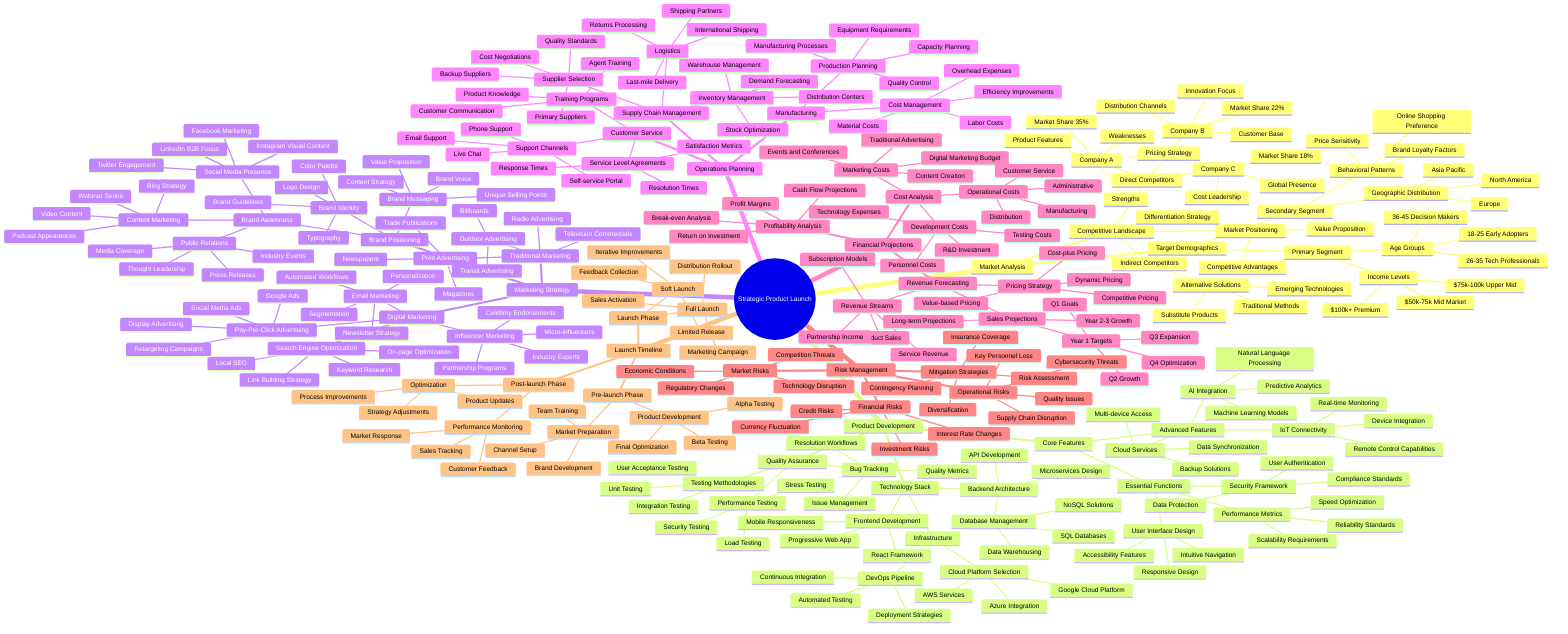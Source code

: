 mindmap
  root((Strategic Product Launch))
    Market Analysis
      Target Demographics
        Primary Segment
          Age Groups
            18-25 Early Adopters
            26-35 Tech Professionals
            36-45 Decision Makers
          Income Levels
            $50k-75k Mid Market
            $75k-100k Upper Mid
            $100k+ Premium
        Secondary Segment
          Geographic Distribution
            North America
            Europe
            Asia Pacific
          Behavioral Patterns
            Online Shopping Preference
            Brand Loyalty Factors
            Price Sensitivity
      Competitive Landscape
        Direct Competitors
          Company A
            Market Share 35%
            Pricing Strategy
            Product Features
            Strengths
            Weaknesses
          Company B
            Market Share 22%
            Innovation Focus
            Customer Base
            Distribution Channels
          Company C
            Market Share 18%
            Cost Leadership
            Global Presence
        Indirect Competitors
          Alternative Solutions
            Traditional Methods
            Emerging Technologies
            Substitute Products
        Market Positioning
          Differentiation Strategy
          Value Proposition
          Competitive Advantages
    Product Development
      Core Features
        Essential Functions
          User Interface Design
            Intuitive Navigation
            Responsive Design
            Accessibility Features
          Performance Metrics
            Speed Optimization
            Reliability Standards
            Scalability Requirements
          Security Framework
            Data Protection
            User Authentication
            Compliance Standards
        Advanced Features
          AI Integration
            Machine Learning Models
            Predictive Analytics
            Natural Language Processing
          IoT Connectivity
            Device Integration
            Real-time Monitoring
            Remote Control Capabilities
          Cloud Services
            Data Synchronization
            Backup Solutions
            Multi-device Access
      Technology Stack
        Frontend Development
          React Framework
          Mobile Responsiveness
          Progressive Web App
        Backend Architecture
          Microservices Design
          API Development
          Database Management
            SQL Databases
            NoSQL Solutions
            Data Warehousing
        Infrastructure
          Cloud Platform Selection
            AWS Services
            Azure Integration
            Google Cloud Platform
          DevOps Pipeline
            Continuous Integration
            Automated Testing
            Deployment Strategies
      Quality Assurance
        Testing Methodologies
          Unit Testing
          Integration Testing
          User Acceptance Testing
        Performance Testing
          Load Testing
          Stress Testing
          Security Testing
        Bug Tracking
          Issue Management
          Resolution Workflows
          Quality Metrics
    Marketing Strategy
      Brand Positioning
        Brand Identity
          Logo Design
          Color Palette
          Typography
          Brand Guidelines
        Brand Messaging
          Value Proposition
          Unique Selling Points
          Brand Voice
          Content Strategy
        Brand Awareness
          Social Media Presence
            Facebook Marketing
            LinkedIn B2B Focus
            Instagram Visual Content
            Twitter Engagement
          Content Marketing
            Blog Strategy
            Video Content
            Podcast Appearances
            Webinar Series
          Public Relations
            Press Releases
            Media Coverage
            Industry Events
            Thought Leadership
      Digital Marketing
        Search Engine Optimization
          Keyword Research
          On-page Optimization
          Link Building Strategy
          Local SEO
        Pay-Per-Click Advertising
          Google Ads
          Social Media Ads
          Display Advertising
          Retargeting Campaigns
        Email Marketing
          Newsletter Strategy
          Automated Workflows
          Segmentation
          Personalization
        Influencer Marketing
          Micro-influencers
          Industry Experts
          Celebrity Endorsements
          Partnership Programs
      Traditional Marketing
        Print Advertising
          Trade Publications
          Newspapers
          Magazines
        Radio Advertising
        Television Commercials
        Outdoor Advertising
          Billboards
          Transit Advertising
    Operations Planning
      Supply Chain Management
        Supplier Selection
          Primary Suppliers
          Backup Suppliers
          Quality Standards
          Cost Negotiations
        Inventory Management
          Demand Forecasting
          Stock Optimization
          Warehouse Management
          Distribution Centers
        Logistics
          Shipping Partners
          International Shipping
          Last-mile Delivery
          Returns Processing
      Manufacturing
        Production Planning
          Capacity Planning
          Quality Control
          Manufacturing Processes
          Equipment Requirements
        Cost Management
          Material Costs
          Labor Costs
          Overhead Expenses
          Efficiency Improvements
      Customer Service
        Support Channels
          Phone Support
          Email Support
          Live Chat
          Self-service Portal
        Service Level Agreements
          Response Times
          Resolution Times
          Satisfaction Metrics
        Training Programs
          Agent Training
          Product Knowledge
          Customer Communication
    Financial Projections
      Revenue Forecasting
        Sales Projections
          Year 1 Targets
            Q1 Goals
            Q2 Growth
            Q3 Expansion
            Q4 Optimization
          Year 2-3 Growth
          Long-term Projections
        Pricing Strategy
          Cost-plus Pricing
          Value-based Pricing
          Competitive Pricing
          Dynamic Pricing
        Revenue Streams
          Product Sales
          Subscription Models
          Service Revenue
          Partnership Income
      Cost Analysis
        Development Costs
          R&D Investment
          Personnel Costs
          Technology Expenses
          Testing Costs
        Marketing Costs
          Digital Marketing Budget
          Traditional Advertising
          Events and Conferences
          Content Creation
        Operational Costs
          Manufacturing
          Distribution
          Customer Service
          Administrative
      Profitability Analysis
        Break-even Analysis
        Profit Margins
        Return on Investment
        Cash Flow Projections
    Risk Management
      Market Risks
        Economic Conditions
        Competition Threats
        Regulatory Changes
        Technology Disruption
      Operational Risks
        Supply Chain Disruption
        Quality Issues
        Cybersecurity Threats
        Key Personnel Loss
      Financial Risks
        Currency Fluctuation
        Interest Rate Changes
        Credit Risks
        Investment Risks
      Mitigation Strategies
        Risk Assessment
        Contingency Planning
        Insurance Coverage
        Diversification
    Launch Timeline
      Pre-launch Phase
        Product Development
          Alpha Testing
          Beta Testing
          Final Optimization
        Market Preparation
          Brand Development
          Channel Setup
          Team Training
      Launch Phase
        Soft Launch
          Limited Release
          Feedback Collection
          Iterative Improvements
        Full Launch
          Marketing Campaign
          Sales Activation
          Distribution Rollout
      Post-launch Phase
        Performance Monitoring
          Sales Tracking
          Customer Feedback
          Market Response
        Optimization
          Product Updates
          Process Improvements
          Strategy Adjustments